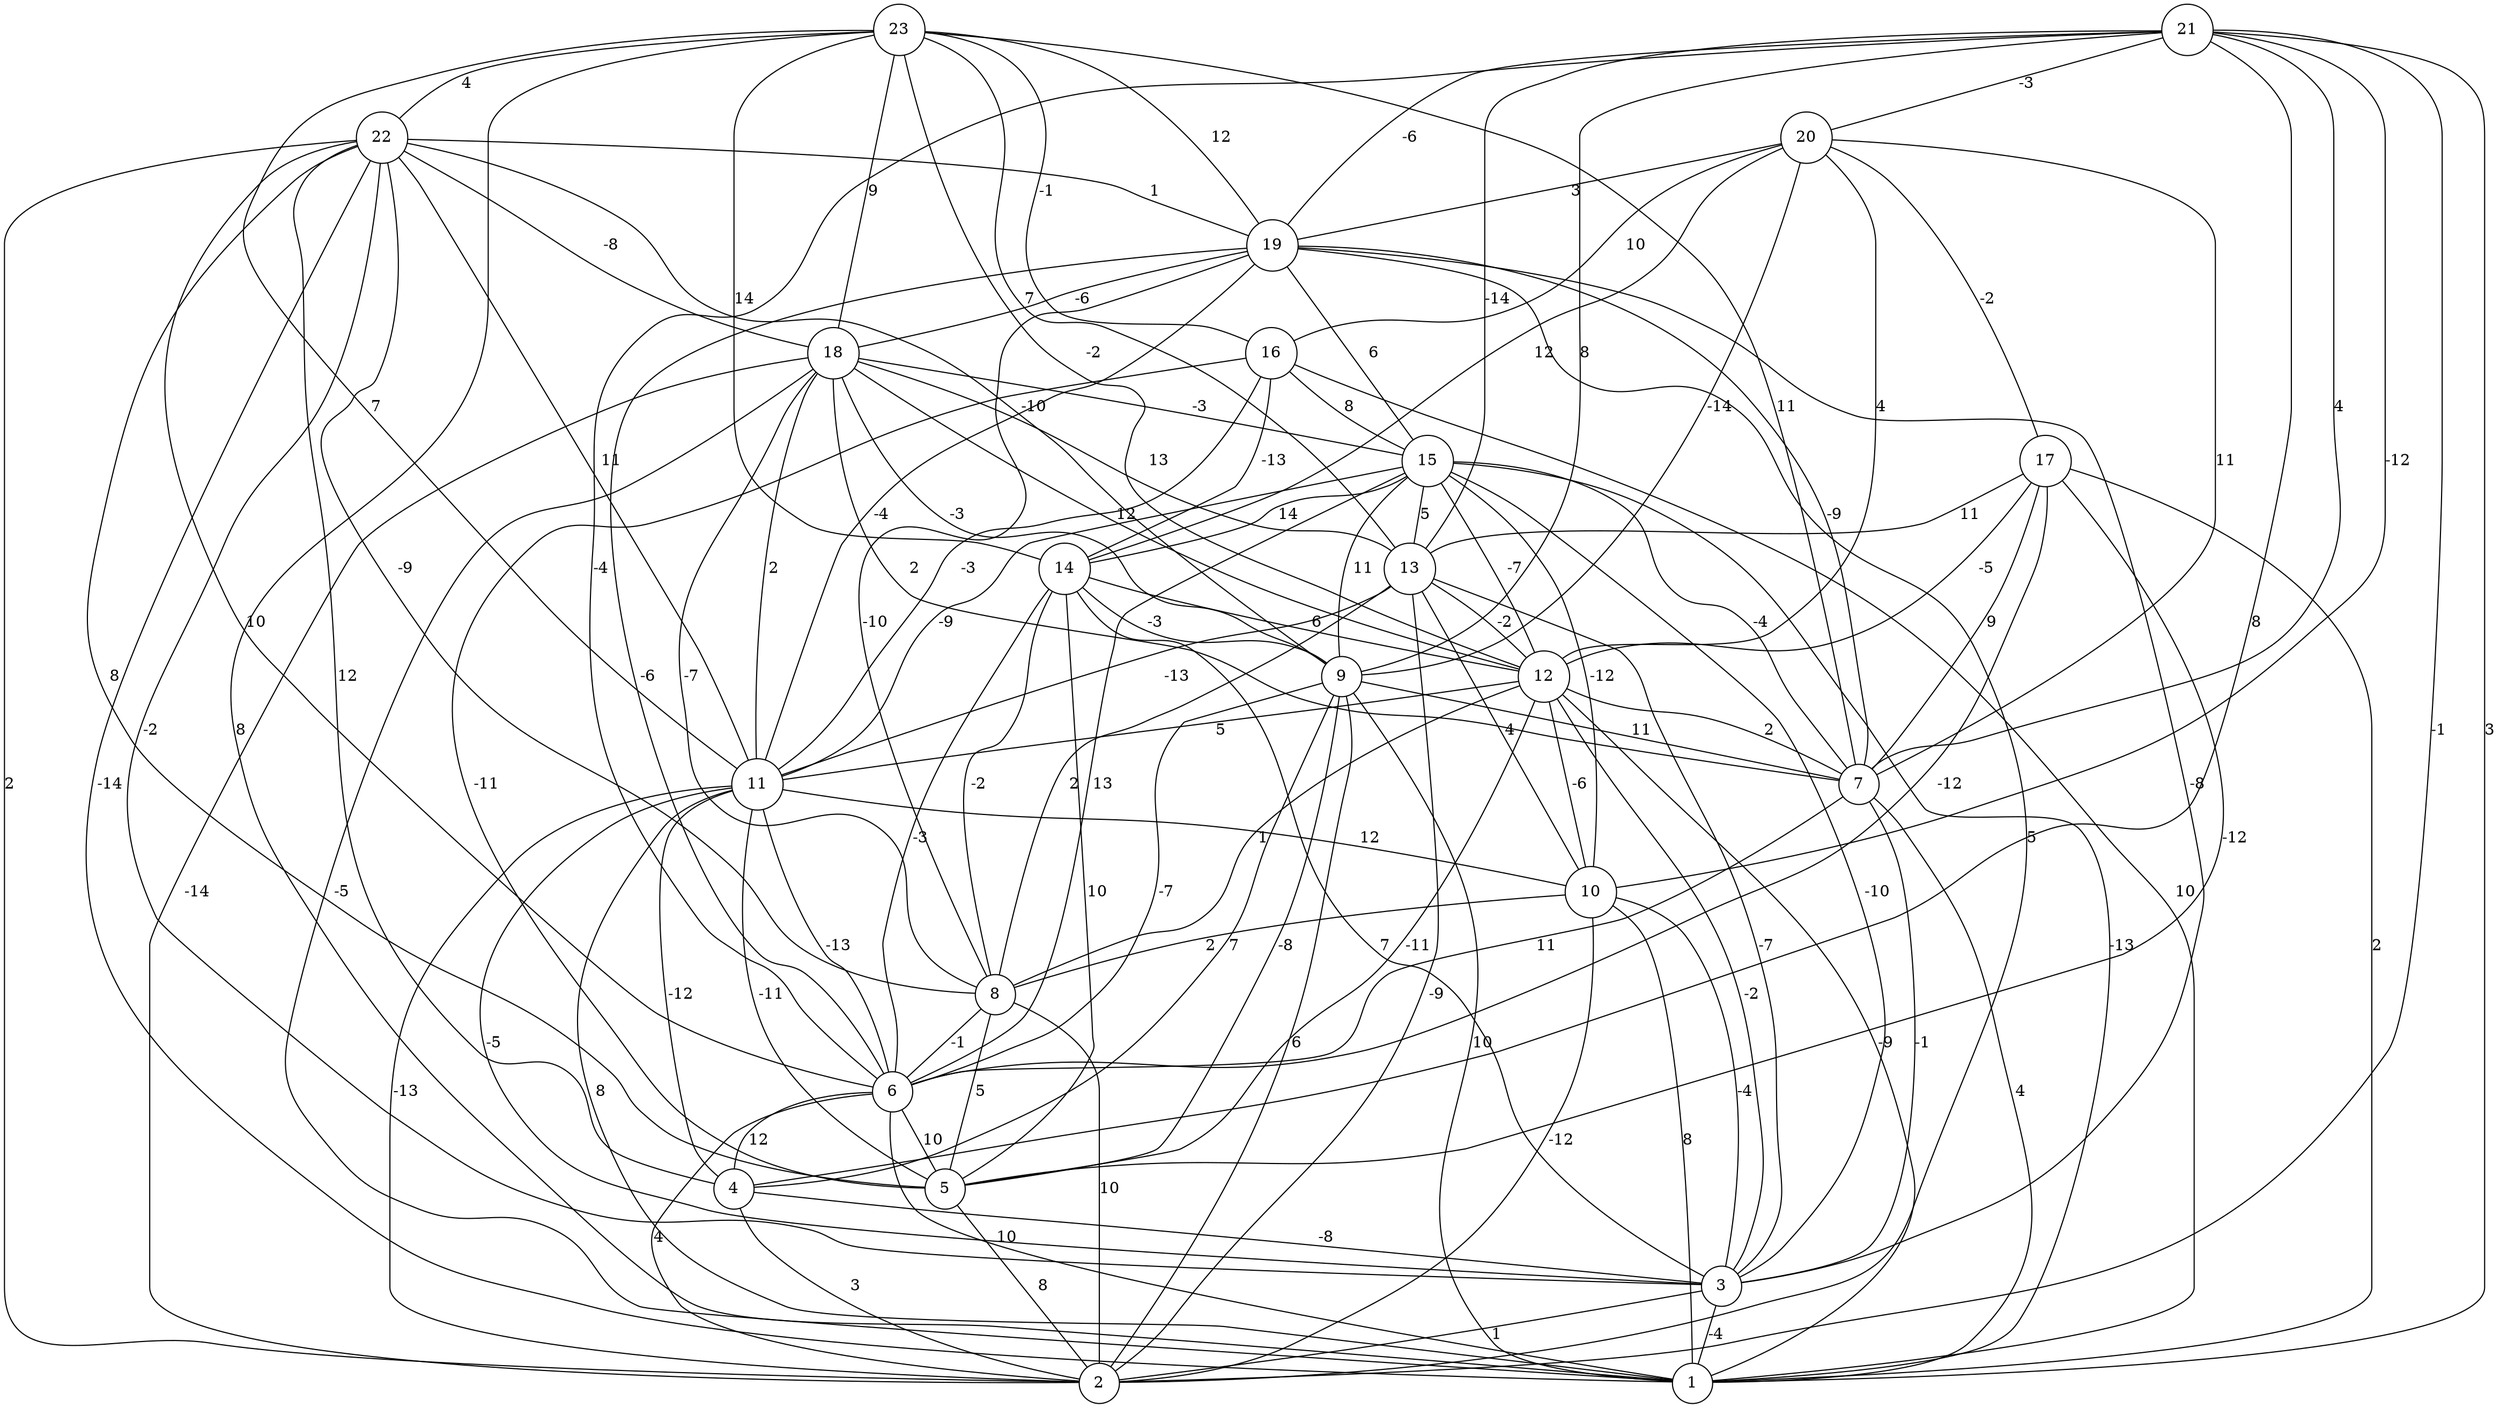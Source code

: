 graph { 
	 fontname="Helvetica,Arial,sans-serif" 
	 node [shape = circle]; 
	 23 -- 1 [label = "8"];
	 23 -- 7 [label = "11"];
	 23 -- 11 [label = "7"];
	 23 -- 12 [label = "-2"];
	 23 -- 13 [label = "7"];
	 23 -- 14 [label = "14"];
	 23 -- 16 [label = "-1"];
	 23 -- 18 [label = "9"];
	 23 -- 19 [label = "12"];
	 23 -- 22 [label = "4"];
	 22 -- 1 [label = "-14"];
	 22 -- 2 [label = "2"];
	 22 -- 3 [label = "-2"];
	 22 -- 4 [label = "12"];
	 22 -- 5 [label = "8"];
	 22 -- 6 [label = "10"];
	 22 -- 8 [label = "-9"];
	 22 -- 9 [label = "-10"];
	 22 -- 11 [label = "11"];
	 22 -- 18 [label = "-8"];
	 22 -- 19 [label = "1"];
	 21 -- 1 [label = "3"];
	 21 -- 2 [label = "-1"];
	 21 -- 4 [label = "8"];
	 21 -- 6 [label = "-4"];
	 21 -- 7 [label = "4"];
	 21 -- 9 [label = "8"];
	 21 -- 10 [label = "-12"];
	 21 -- 13 [label = "-14"];
	 21 -- 19 [label = "-6"];
	 21 -- 20 [label = "-3"];
	 20 -- 7 [label = "11"];
	 20 -- 9 [label = "-14"];
	 20 -- 12 [label = "4"];
	 20 -- 14 [label = "12"];
	 20 -- 16 [label = "10"];
	 20 -- 17 [label = "-2"];
	 20 -- 19 [label = "3"];
	 19 -- 2 [label = "5"];
	 19 -- 3 [label = "-8"];
	 19 -- 6 [label = "-6"];
	 19 -- 7 [label = "-9"];
	 19 -- 8 [label = "-10"];
	 19 -- 11 [label = "-4"];
	 19 -- 15 [label = "6"];
	 19 -- 18 [label = "-6"];
	 18 -- 1 [label = "-5"];
	 18 -- 2 [label = "-14"];
	 18 -- 7 [label = "2"];
	 18 -- 8 [label = "-7"];
	 18 -- 9 [label = "-3"];
	 18 -- 11 [label = "2"];
	 18 -- 12 [label = "12"];
	 18 -- 13 [label = "13"];
	 18 -- 15 [label = "-3"];
	 17 -- 1 [label = "2"];
	 17 -- 5 [label = "-12"];
	 17 -- 6 [label = "-12"];
	 17 -- 7 [label = "9"];
	 17 -- 12 [label = "-5"];
	 17 -- 13 [label = "11"];
	 16 -- 1 [label = "10"];
	 16 -- 5 [label = "-11"];
	 16 -- 11 [label = "-3"];
	 16 -- 14 [label = "-13"];
	 16 -- 15 [label = "8"];
	 15 -- 1 [label = "-13"];
	 15 -- 3 [label = "-10"];
	 15 -- 6 [label = "13"];
	 15 -- 7 [label = "-4"];
	 15 -- 9 [label = "11"];
	 15 -- 10 [label = "-12"];
	 15 -- 11 [label = "-9"];
	 15 -- 12 [label = "-7"];
	 15 -- 13 [label = "5"];
	 15 -- 14 [label = "14"];
	 14 -- 3 [label = "7"];
	 14 -- 5 [label = "10"];
	 14 -- 6 [label = "-3"];
	 14 -- 8 [label = "-2"];
	 14 -- 9 [label = "-3"];
	 14 -- 12 [label = "6"];
	 13 -- 2 [label = "-9"];
	 13 -- 3 [label = "-7"];
	 13 -- 8 [label = "2"];
	 13 -- 10 [label = "4"];
	 13 -- 11 [label = "-13"];
	 13 -- 12 [label = "-2"];
	 12 -- 1 [label = "-9"];
	 12 -- 3 [label = "-2"];
	 12 -- 5 [label = "-11"];
	 12 -- 7 [label = "2"];
	 12 -- 8 [label = "1"];
	 12 -- 10 [label = "-6"];
	 12 -- 11 [label = "5"];
	 11 -- 1 [label = "8"];
	 11 -- 2 [label = "-13"];
	 11 -- 3 [label = "-5"];
	 11 -- 4 [label = "-12"];
	 11 -- 5 [label = "-11"];
	 11 -- 6 [label = "-13"];
	 11 -- 10 [label = "12"];
	 10 -- 1 [label = "8"];
	 10 -- 2 [label = "-12"];
	 10 -- 3 [label = "-4"];
	 10 -- 8 [label = "2"];
	 9 -- 1 [label = "10"];
	 9 -- 2 [label = "6"];
	 9 -- 4 [label = "7"];
	 9 -- 5 [label = "-8"];
	 9 -- 6 [label = "-7"];
	 9 -- 7 [label = "11"];
	 8 -- 2 [label = "10"];
	 8 -- 5 [label = "5"];
	 8 -- 6 [label = "-1"];
	 7 -- 1 [label = "4"];
	 7 -- 3 [label = "-1"];
	 7 -- 6 [label = "11"];
	 6 -- 1 [label = "10"];
	 6 -- 2 [label = "4"];
	 6 -- 4 [label = "12"];
	 6 -- 5 [label = "10"];
	 5 -- 2 [label = "8"];
	 4 -- 2 [label = "3"];
	 4 -- 3 [label = "-8"];
	 3 -- 1 [label = "-4"];
	 3 -- 2 [label = "1"];
	 1;
	 2;
	 3;
	 4;
	 5;
	 6;
	 7;
	 8;
	 9;
	 10;
	 11;
	 12;
	 13;
	 14;
	 15;
	 16;
	 17;
	 18;
	 19;
	 20;
	 21;
	 22;
	 23;
}
